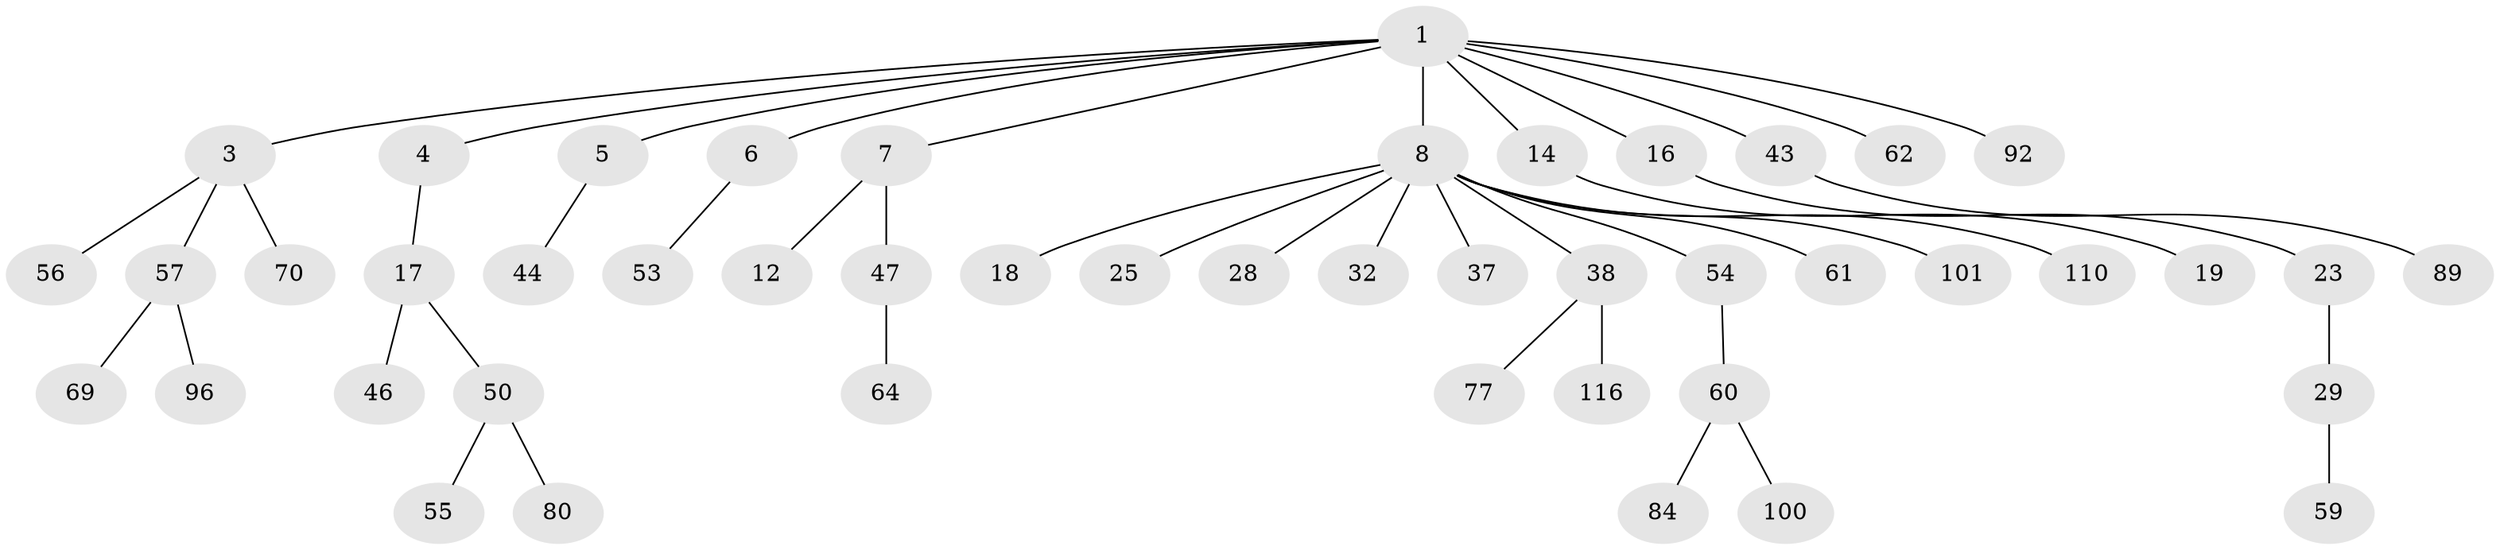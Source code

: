 // original degree distribution, {7: 0.01694915254237288, 6: 0.01694915254237288, 3: 0.1440677966101695, 2: 0.211864406779661, 4: 0.07627118644067797, 1: 0.5169491525423728, 5: 0.01694915254237288}
// Generated by graph-tools (version 1.1) at 2025/19/03/04/25 18:19:14]
// undirected, 47 vertices, 46 edges
graph export_dot {
graph [start="1"]
  node [color=gray90,style=filled];
  1 [super="+2"];
  3 [super="+22+95+13"];
  4 [super="+65"];
  5;
  6 [super="+10+63"];
  7 [super="+31+21+11"];
  8 [super="+15+26+40+20+91+9"];
  12 [super="+45"];
  14 [super="+49"];
  16 [super="+76"];
  17 [super="+30+24"];
  18;
  19 [super="+93"];
  23 [super="+27"];
  25 [super="+51+75"];
  28 [super="+48"];
  29 [super="+114"];
  32;
  37 [super="+41+108"];
  38 [super="+42"];
  43 [super="+66+112"];
  44;
  46 [super="+115"];
  47 [super="+79+82"];
  50 [super="+52"];
  53;
  54;
  55 [super="+81+94+117"];
  56;
  57;
  59 [super="+109"];
  60;
  61 [super="+68"];
  62;
  64;
  69;
  70;
  77;
  80;
  84;
  89;
  92 [super="+105"];
  96;
  100;
  101 [super="+107"];
  110;
  116;
  1 -- 4;
  1 -- 5;
  1 -- 6;
  1 -- 7;
  1 -- 16;
  1 -- 92;
  1 -- 3;
  1 -- 8;
  1 -- 62;
  1 -- 43;
  1 -- 14;
  3 -- 57;
  3 -- 70;
  3 -- 56;
  4 -- 17;
  5 -- 44;
  6 -- 53;
  7 -- 12;
  7 -- 47;
  8 -- 18;
  8 -- 38;
  8 -- 25;
  8 -- 28;
  8 -- 61;
  8 -- 101;
  8 -- 110;
  8 -- 32;
  8 -- 37;
  8 -- 54;
  14 -- 19;
  16 -- 23;
  17 -- 50;
  17 -- 46;
  23 -- 29;
  29 -- 59;
  38 -- 116;
  38 -- 77;
  43 -- 89;
  47 -- 64;
  50 -- 55;
  50 -- 80;
  54 -- 60;
  57 -- 69;
  57 -- 96;
  60 -- 84;
  60 -- 100;
}
